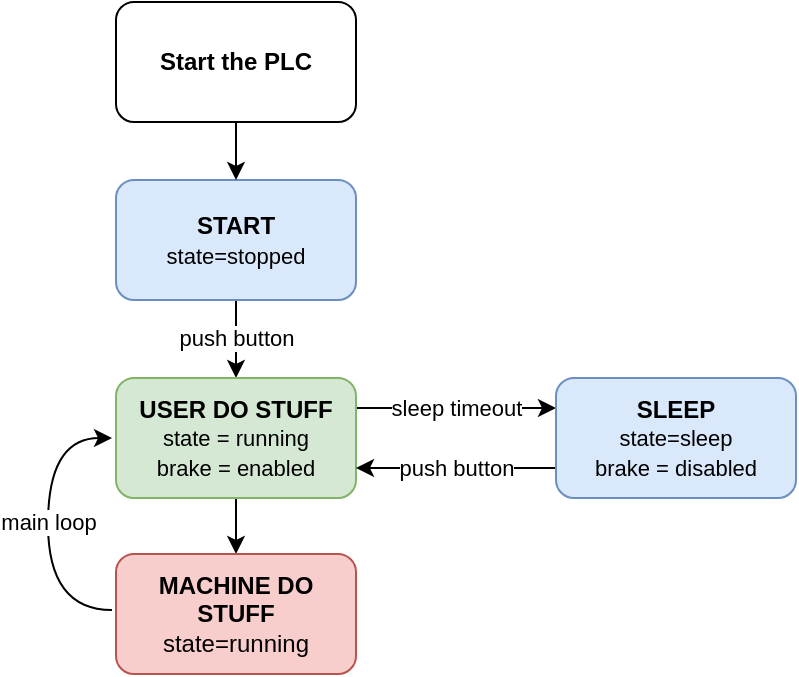 <mxfile version="13.0.3" type="device"><diagram id="A65ZZIsyo_1WbhQ0TZIm" name="Page-1"><mxGraphModel dx="982" dy="563" grid="1" gridSize="10" guides="1" tooltips="1" connect="1" arrows="1" fold="1" page="1" pageScale="1" pageWidth="600" pageHeight="500" math="0" shadow="0"><root><mxCell id="0"/><mxCell id="1" parent="0"/><mxCell id="ydQiUM_DuG8ls4bAvtLo-18" value="push button" style="edgeStyle=orthogonalEdgeStyle;curved=1;orthogonalLoop=1;jettySize=auto;html=1;" edge="1" parent="1" source="ydQiUM_DuG8ls4bAvtLo-1" target="ydQiUM_DuG8ls4bAvtLo-3"><mxGeometry x="0.024" relative="1" as="geometry"><mxPoint as="offset"/></mxGeometry></mxCell><mxCell id="ydQiUM_DuG8ls4bAvtLo-1" value="&lt;b&gt;START&lt;/b&gt;&lt;br&gt;&lt;font style=&quot;font-size: 11px&quot;&gt;state=stopped&lt;/font&gt;" style="rounded=1;whiteSpace=wrap;html=1;fillColor=#dae8fc;strokeColor=#6c8ebf;" vertex="1" parent="1"><mxGeometry x="110" y="151" width="120" height="60" as="geometry"/></mxCell><mxCell id="ydQiUM_DuG8ls4bAvtLo-16" style="edgeStyle=orthogonalEdgeStyle;curved=1;orthogonalLoop=1;jettySize=auto;html=1;exitX=0.5;exitY=1;exitDx=0;exitDy=0;entryX=0.5;entryY=0;entryDx=0;entryDy=0;" edge="1" parent="1" source="ydQiUM_DuG8ls4bAvtLo-2" target="ydQiUM_DuG8ls4bAvtLo-1"><mxGeometry relative="1" as="geometry"/></mxCell><mxCell id="ydQiUM_DuG8ls4bAvtLo-2" value="&lt;b&gt;Start the PLC&lt;/b&gt;" style="rounded=1;whiteSpace=wrap;html=1;" vertex="1" parent="1"><mxGeometry x="110" y="62" width="120" height="60" as="geometry"/></mxCell><mxCell id="ydQiUM_DuG8ls4bAvtLo-9" value="sleep timeout" style="edgeStyle=orthogonalEdgeStyle;orthogonalLoop=1;jettySize=auto;html=1;exitX=1;exitY=0.25;exitDx=0;exitDy=0;entryX=0;entryY=0.25;entryDx=0;entryDy=0;curved=1;" edge="1" parent="1" source="ydQiUM_DuG8ls4bAvtLo-3" target="ydQiUM_DuG8ls4bAvtLo-5"><mxGeometry relative="1" as="geometry"/></mxCell><mxCell id="ydQiUM_DuG8ls4bAvtLo-19" value="" style="edgeStyle=orthogonalEdgeStyle;curved=1;orthogonalLoop=1;jettySize=auto;html=1;" edge="1" parent="1" source="ydQiUM_DuG8ls4bAvtLo-3" target="ydQiUM_DuG8ls4bAvtLo-4"><mxGeometry relative="1" as="geometry"/></mxCell><mxCell id="ydQiUM_DuG8ls4bAvtLo-3" value="&lt;b&gt;USER DO STUFF&lt;/b&gt;&lt;br&gt;&lt;font style=&quot;font-size: 11px&quot;&gt;state = running&lt;br&gt;brake = enabled&lt;/font&gt;" style="rounded=1;whiteSpace=wrap;html=1;fillColor=#d5e8d4;strokeColor=#82b366;" vertex="1" parent="1"><mxGeometry x="110" y="250" width="120" height="60" as="geometry"/></mxCell><mxCell id="ydQiUM_DuG8ls4bAvtLo-21" value="&lt;font style=&quot;font-size: 11px&quot;&gt;main loop&lt;/font&gt;" style="edgeStyle=orthogonalEdgeStyle;curved=1;orthogonalLoop=1;jettySize=auto;html=1;exitX=0;exitY=0.5;exitDx=0;exitDy=0;entryX=0;entryY=0.5;entryDx=0;entryDy=0;fontSize=10;" edge="1" parent="1"><mxGeometry x="0.013" relative="1" as="geometry"><mxPoint x="108" y="366" as="sourcePoint"/><mxPoint x="108" y="280" as="targetPoint"/><Array as="points"><mxPoint x="76" y="366"/><mxPoint x="76" y="280"/></Array><mxPoint as="offset"/></mxGeometry></mxCell><mxCell id="ydQiUM_DuG8ls4bAvtLo-4" value="&lt;b&gt;MACHINE DO STUFF&lt;/b&gt;&lt;br&gt;state=running" style="rounded=1;whiteSpace=wrap;html=1;fillColor=#f8cecc;strokeColor=#b85450;" vertex="1" parent="1"><mxGeometry x="110" y="338" width="120" height="60" as="geometry"/></mxCell><mxCell id="ydQiUM_DuG8ls4bAvtLo-11" value="push button" style="edgeStyle=orthogonalEdgeStyle;curved=1;orthogonalLoop=1;jettySize=auto;html=1;exitX=0;exitY=0.75;exitDx=0;exitDy=0;entryX=1;entryY=0.75;entryDx=0;entryDy=0;" edge="1" parent="1" source="ydQiUM_DuG8ls4bAvtLo-5" target="ydQiUM_DuG8ls4bAvtLo-3"><mxGeometry relative="1" as="geometry"/></mxCell><mxCell id="ydQiUM_DuG8ls4bAvtLo-5" value="&lt;b&gt;SLEEP&lt;/b&gt;&lt;br&gt;&lt;font style=&quot;font-size: 11px&quot;&gt;state=sleep&lt;br&gt;brake = disabled&lt;/font&gt;" style="rounded=1;whiteSpace=wrap;html=1;fillColor=#dae8fc;strokeColor=#6c8ebf;" vertex="1" parent="1"><mxGeometry x="330" y="250" width="120" height="60" as="geometry"/></mxCell></root></mxGraphModel></diagram></mxfile>